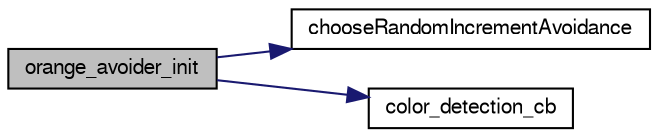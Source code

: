 digraph "orange_avoider_init"
{
  edge [fontname="FreeSans",fontsize="10",labelfontname="FreeSans",labelfontsize="10"];
  node [fontname="FreeSans",fontsize="10",shape=record];
  rankdir="LR";
  Node1 [label="orange_avoider_init",height=0.2,width=0.4,color="black", fillcolor="grey75", style="filled", fontcolor="black"];
  Node1 -> Node2 [color="midnightblue",fontsize="10",style="solid",fontname="FreeSans"];
  Node2 [label="chooseRandomIncrementAvoidance",height=0.2,width=0.4,color="black", fillcolor="white", style="filled",URL="$orange__avoider_8c.html#a1296b3545ad39ed2510a2057a20dfb26"];
  Node1 -> Node3 [color="midnightblue",fontsize="10",style="solid",fontname="FreeSans"];
  Node3 [label="color_detection_cb",height=0.2,width=0.4,color="black", fillcolor="white", style="filled",URL="$orange__avoider_8c.html#a0111a459dae5b767ece1246ad1d1032e"];
}
